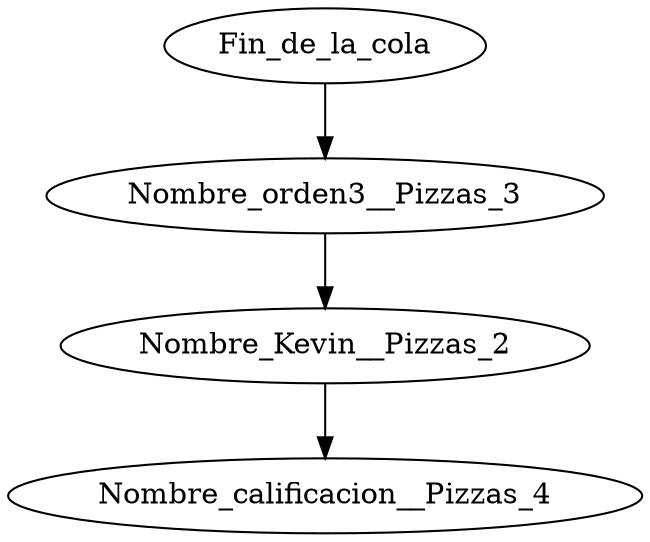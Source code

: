 digraph Pedidos{
Nombre_Kevin__Pizzas_2->Nombre_calificacion__Pizzas_4;
Nombre_orden3__Pizzas_3->Nombre_Kevin__Pizzas_2;
Fin_de_la_cola->Nombre_orden3__Pizzas_3;
}